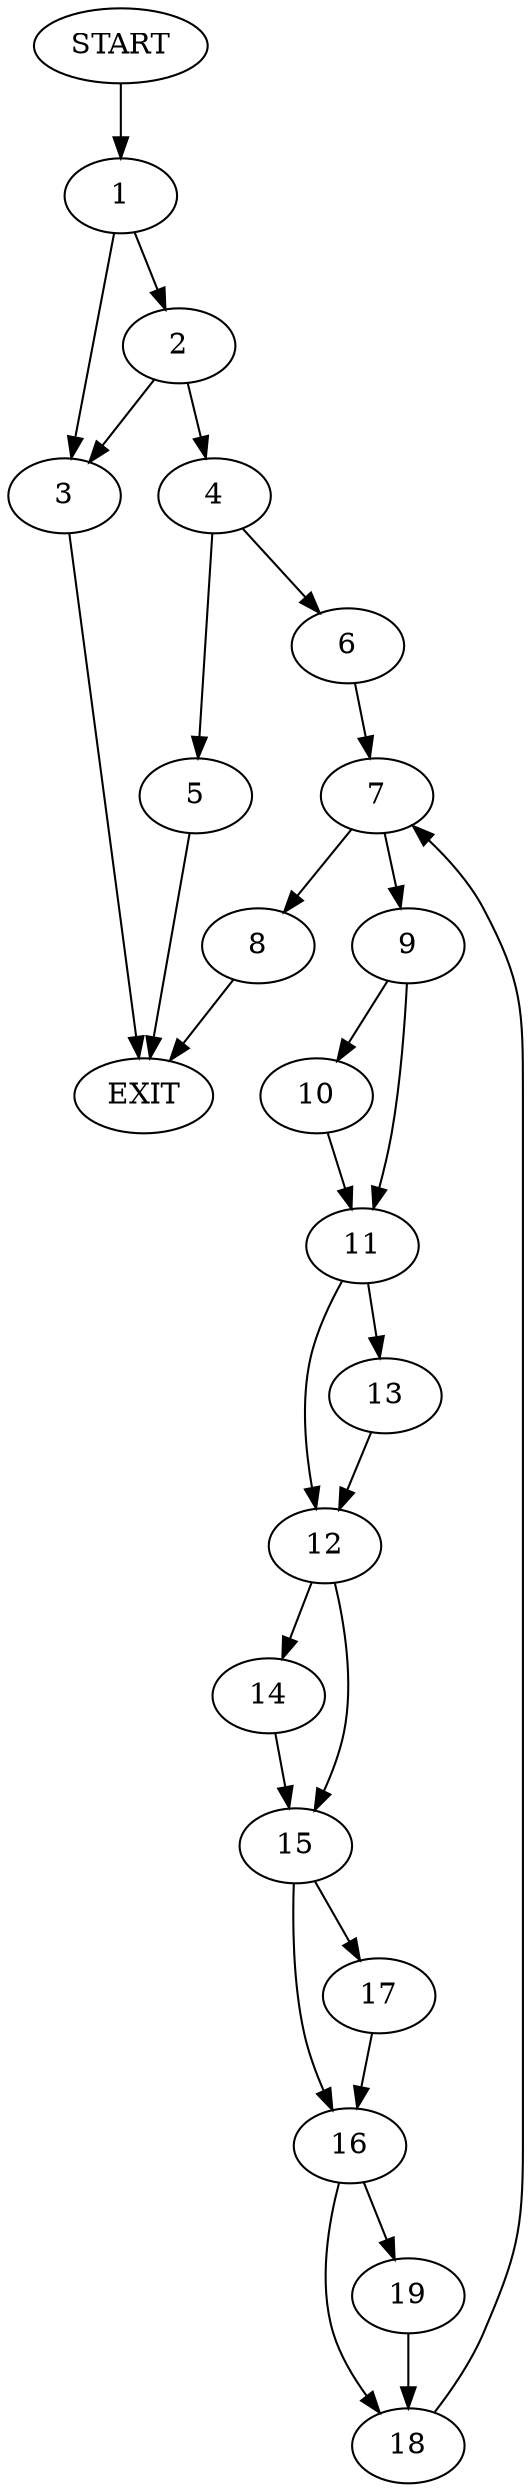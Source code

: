 digraph {
0 [label="START"]
20 [label="EXIT"]
0 -> 1
1 -> 2
1 -> 3
2 -> 3
2 -> 4
3 -> 20
4 -> 5
4 -> 6
5 -> 20
6 -> 7
7 -> 8
7 -> 9
9 -> 10
9 -> 11
8 -> 20
11 -> 12
11 -> 13
10 -> 11
13 -> 12
12 -> 14
12 -> 15
14 -> 15
15 -> 16
15 -> 17
16 -> 18
16 -> 19
17 -> 16
18 -> 7
19 -> 18
}
